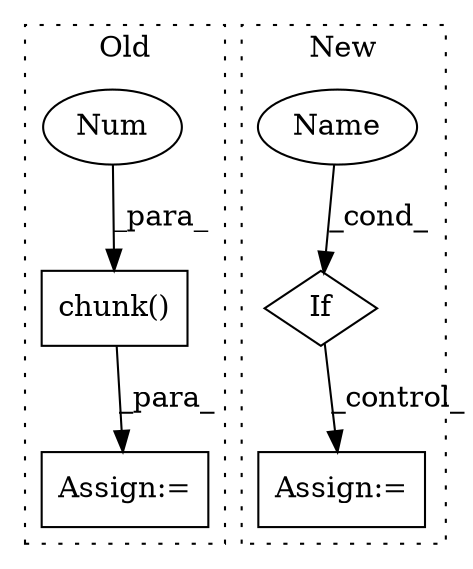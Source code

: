 digraph G {
subgraph cluster0 {
1 [label="chunk()" a="75" s="2163,2185" l="21,9" shape="box"];
3 [label="Num" a="76" s="2184" l="1" shape="ellipse"];
4 [label="Assign:=" a="68" s="2160" l="3" shape="box"];
label = "Old";
style="dotted";
}
subgraph cluster1 {
2 [label="If" a="96" s="6335,6358" l="3,18" shape="diamond"];
5 [label="Name" a="87" s="6338" l="20" shape="ellipse"];
6 [label="Assign:=" a="68" s="6426" l="3" shape="box"];
label = "New";
style="dotted";
}
1 -> 4 [label="_para_"];
2 -> 6 [label="_control_"];
3 -> 1 [label="_para_"];
5 -> 2 [label="_cond_"];
}